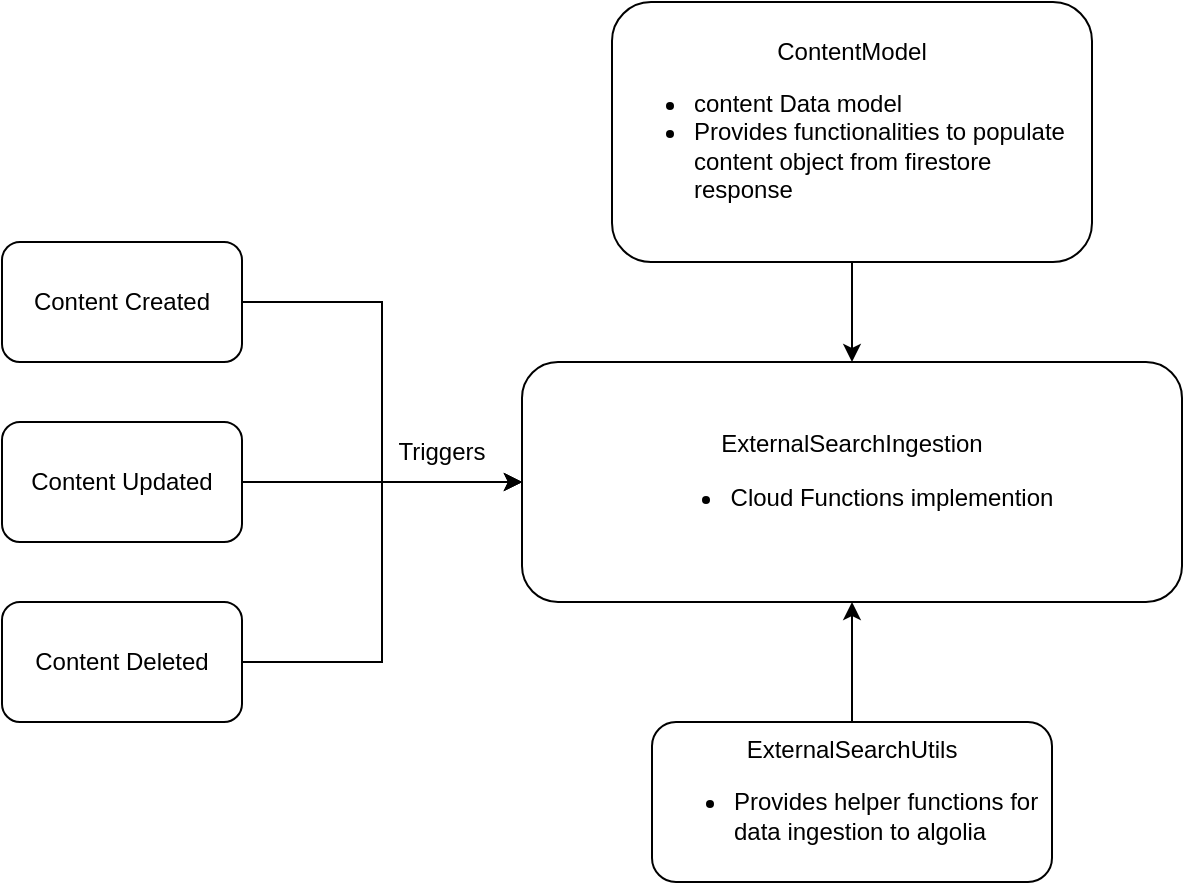 <mxfile version="21.2.9" type="github">
  <diagram name="Page-1" id="POjnSMfVld82Jkz3L6Rk">
    <mxGraphModel dx="1050" dy="579" grid="1" gridSize="10" guides="1" tooltips="1" connect="1" arrows="1" fold="1" page="1" pageScale="1" pageWidth="850" pageHeight="1100" math="0" shadow="0">
      <root>
        <mxCell id="0" />
        <mxCell id="1" parent="0" />
        <mxCell id="deAnfcSIK4ebDiLaNuB3-11" style="edgeStyle=orthogonalEdgeStyle;rounded=0;orthogonalLoop=1;jettySize=auto;html=1;exitX=1;exitY=0.5;exitDx=0;exitDy=0;" edge="1" parent="1" source="deAnfcSIK4ebDiLaNuB3-1" target="deAnfcSIK4ebDiLaNuB3-4">
          <mxGeometry relative="1" as="geometry" />
        </mxCell>
        <mxCell id="deAnfcSIK4ebDiLaNuB3-1" value="Content Created" style="rounded=1;whiteSpace=wrap;html=1;" vertex="1" parent="1">
          <mxGeometry x="70" y="130" width="120" height="60" as="geometry" />
        </mxCell>
        <mxCell id="deAnfcSIK4ebDiLaNuB3-5" style="edgeStyle=orthogonalEdgeStyle;rounded=0;orthogonalLoop=1;jettySize=auto;html=1;exitX=1;exitY=0.5;exitDx=0;exitDy=0;entryX=0;entryY=0.5;entryDx=0;entryDy=0;" edge="1" parent="1" source="deAnfcSIK4ebDiLaNuB3-2" target="deAnfcSIK4ebDiLaNuB3-4">
          <mxGeometry relative="1" as="geometry" />
        </mxCell>
        <mxCell id="deAnfcSIK4ebDiLaNuB3-2" value="Content Updated" style="rounded=1;whiteSpace=wrap;html=1;" vertex="1" parent="1">
          <mxGeometry x="70" y="220" width="120" height="60" as="geometry" />
        </mxCell>
        <mxCell id="deAnfcSIK4ebDiLaNuB3-10" style="edgeStyle=orthogonalEdgeStyle;rounded=0;orthogonalLoop=1;jettySize=auto;html=1;exitX=1;exitY=0.5;exitDx=0;exitDy=0;entryX=0;entryY=0.5;entryDx=0;entryDy=0;" edge="1" parent="1" source="deAnfcSIK4ebDiLaNuB3-3" target="deAnfcSIK4ebDiLaNuB3-4">
          <mxGeometry relative="1" as="geometry" />
        </mxCell>
        <mxCell id="deAnfcSIK4ebDiLaNuB3-3" value="Content Deleted" style="rounded=1;whiteSpace=wrap;html=1;" vertex="1" parent="1">
          <mxGeometry x="70" y="310" width="120" height="60" as="geometry" />
        </mxCell>
        <mxCell id="deAnfcSIK4ebDiLaNuB3-4" value="ExternalSearchIngestion&lt;br&gt;&lt;div align=&quot;left&quot;&gt;&lt;ul&gt;&lt;li&gt;Cloud Functions implemention&lt;br&gt;&lt;/li&gt;&lt;/ul&gt;&lt;/div&gt;" style="rounded=1;whiteSpace=wrap;html=1;" vertex="1" parent="1">
          <mxGeometry x="330" y="190" width="330" height="120" as="geometry" />
        </mxCell>
        <mxCell id="deAnfcSIK4ebDiLaNuB3-12" style="edgeStyle=orthogonalEdgeStyle;rounded=0;orthogonalLoop=1;jettySize=auto;html=1;exitX=0.5;exitY=1;exitDx=0;exitDy=0;entryX=0.5;entryY=0;entryDx=0;entryDy=0;" edge="1" parent="1" source="deAnfcSIK4ebDiLaNuB3-8" target="deAnfcSIK4ebDiLaNuB3-4">
          <mxGeometry relative="1" as="geometry" />
        </mxCell>
        <mxCell id="deAnfcSIK4ebDiLaNuB3-8" value="ContentModel&lt;br&gt;&lt;div align=&quot;left&quot;&gt;&lt;ul&gt;&lt;li&gt;content Data model&lt;/li&gt;&lt;li&gt;Provides functionalities to populate content object from firestore response&lt;br&gt;&lt;/li&gt;&lt;/ul&gt;&lt;/div&gt;" style="rounded=1;whiteSpace=wrap;html=1;" vertex="1" parent="1">
          <mxGeometry x="375" y="10" width="240" height="130" as="geometry" />
        </mxCell>
        <mxCell id="deAnfcSIK4ebDiLaNuB3-14" style="edgeStyle=orthogonalEdgeStyle;rounded=0;orthogonalLoop=1;jettySize=auto;html=1;exitX=0.5;exitY=0;exitDx=0;exitDy=0;entryX=0.5;entryY=1;entryDx=0;entryDy=0;" edge="1" parent="1" source="deAnfcSIK4ebDiLaNuB3-9" target="deAnfcSIK4ebDiLaNuB3-4">
          <mxGeometry relative="1" as="geometry" />
        </mxCell>
        <mxCell id="deAnfcSIK4ebDiLaNuB3-9" value="ExternalSearchUtils&lt;br&gt;&lt;div align=&quot;left&quot;&gt;&lt;ul&gt;&lt;li&gt;Provides helper functions for data ingestion to algolia&lt;br&gt;&lt;/li&gt;&lt;/ul&gt;&lt;/div&gt;" style="rounded=1;whiteSpace=wrap;html=1;" vertex="1" parent="1">
          <mxGeometry x="395" y="370" width="200" height="80" as="geometry" />
        </mxCell>
        <mxCell id="deAnfcSIK4ebDiLaNuB3-17" value="Triggers" style="text;html=1;strokeColor=none;fillColor=none;align=center;verticalAlign=middle;whiteSpace=wrap;rounded=0;" vertex="1" parent="1">
          <mxGeometry x="260" y="220" width="60" height="30" as="geometry" />
        </mxCell>
      </root>
    </mxGraphModel>
  </diagram>
</mxfile>
